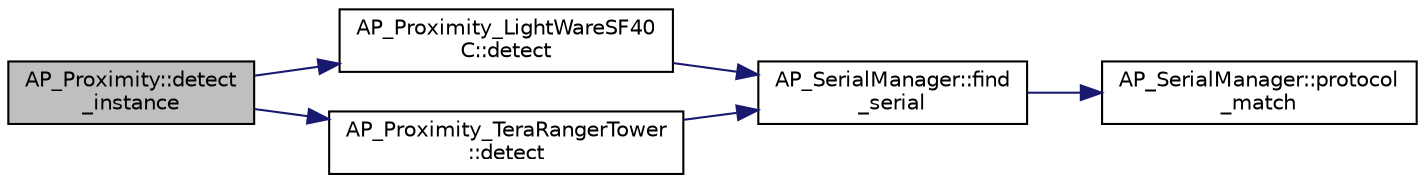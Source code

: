 digraph "AP_Proximity::detect_instance"
{
 // INTERACTIVE_SVG=YES
  edge [fontname="Helvetica",fontsize="10",labelfontname="Helvetica",labelfontsize="10"];
  node [fontname="Helvetica",fontsize="10",shape=record];
  rankdir="LR";
  Node1 [label="AP_Proximity::detect\l_instance",height=0.2,width=0.4,color="black", fillcolor="grey75", style="filled", fontcolor="black"];
  Node1 -> Node2 [color="midnightblue",fontsize="10",style="solid",fontname="Helvetica"];
  Node2 [label="AP_Proximity_LightWareSF40\lC::detect",height=0.2,width=0.4,color="black", fillcolor="white", style="filled",URL="$classAP__Proximity__LightWareSF40C.html#acb50f290c521c4ff5fa658aa271c6aad"];
  Node2 -> Node3 [color="midnightblue",fontsize="10",style="solid",fontname="Helvetica"];
  Node3 [label="AP_SerialManager::find\l_serial",height=0.2,width=0.4,color="black", fillcolor="white", style="filled",URL="$classAP__SerialManager.html#af80d1e798f50bcd4ffcff2f3313e3950"];
  Node3 -> Node4 [color="midnightblue",fontsize="10",style="solid",fontname="Helvetica"];
  Node4 [label="AP_SerialManager::protocol\l_match",height=0.2,width=0.4,color="black", fillcolor="white", style="filled",URL="$classAP__SerialManager.html#a0b9318b2cf0f61a6e13d46a125dc038b"];
  Node1 -> Node5 [color="midnightblue",fontsize="10",style="solid",fontname="Helvetica"];
  Node5 [label="AP_Proximity_TeraRangerTower\l::detect",height=0.2,width=0.4,color="black", fillcolor="white", style="filled",URL="$classAP__Proximity__TeraRangerTower.html#a6a457c5f8c14f8857ce623e311436278"];
  Node5 -> Node3 [color="midnightblue",fontsize="10",style="solid",fontname="Helvetica"];
}
